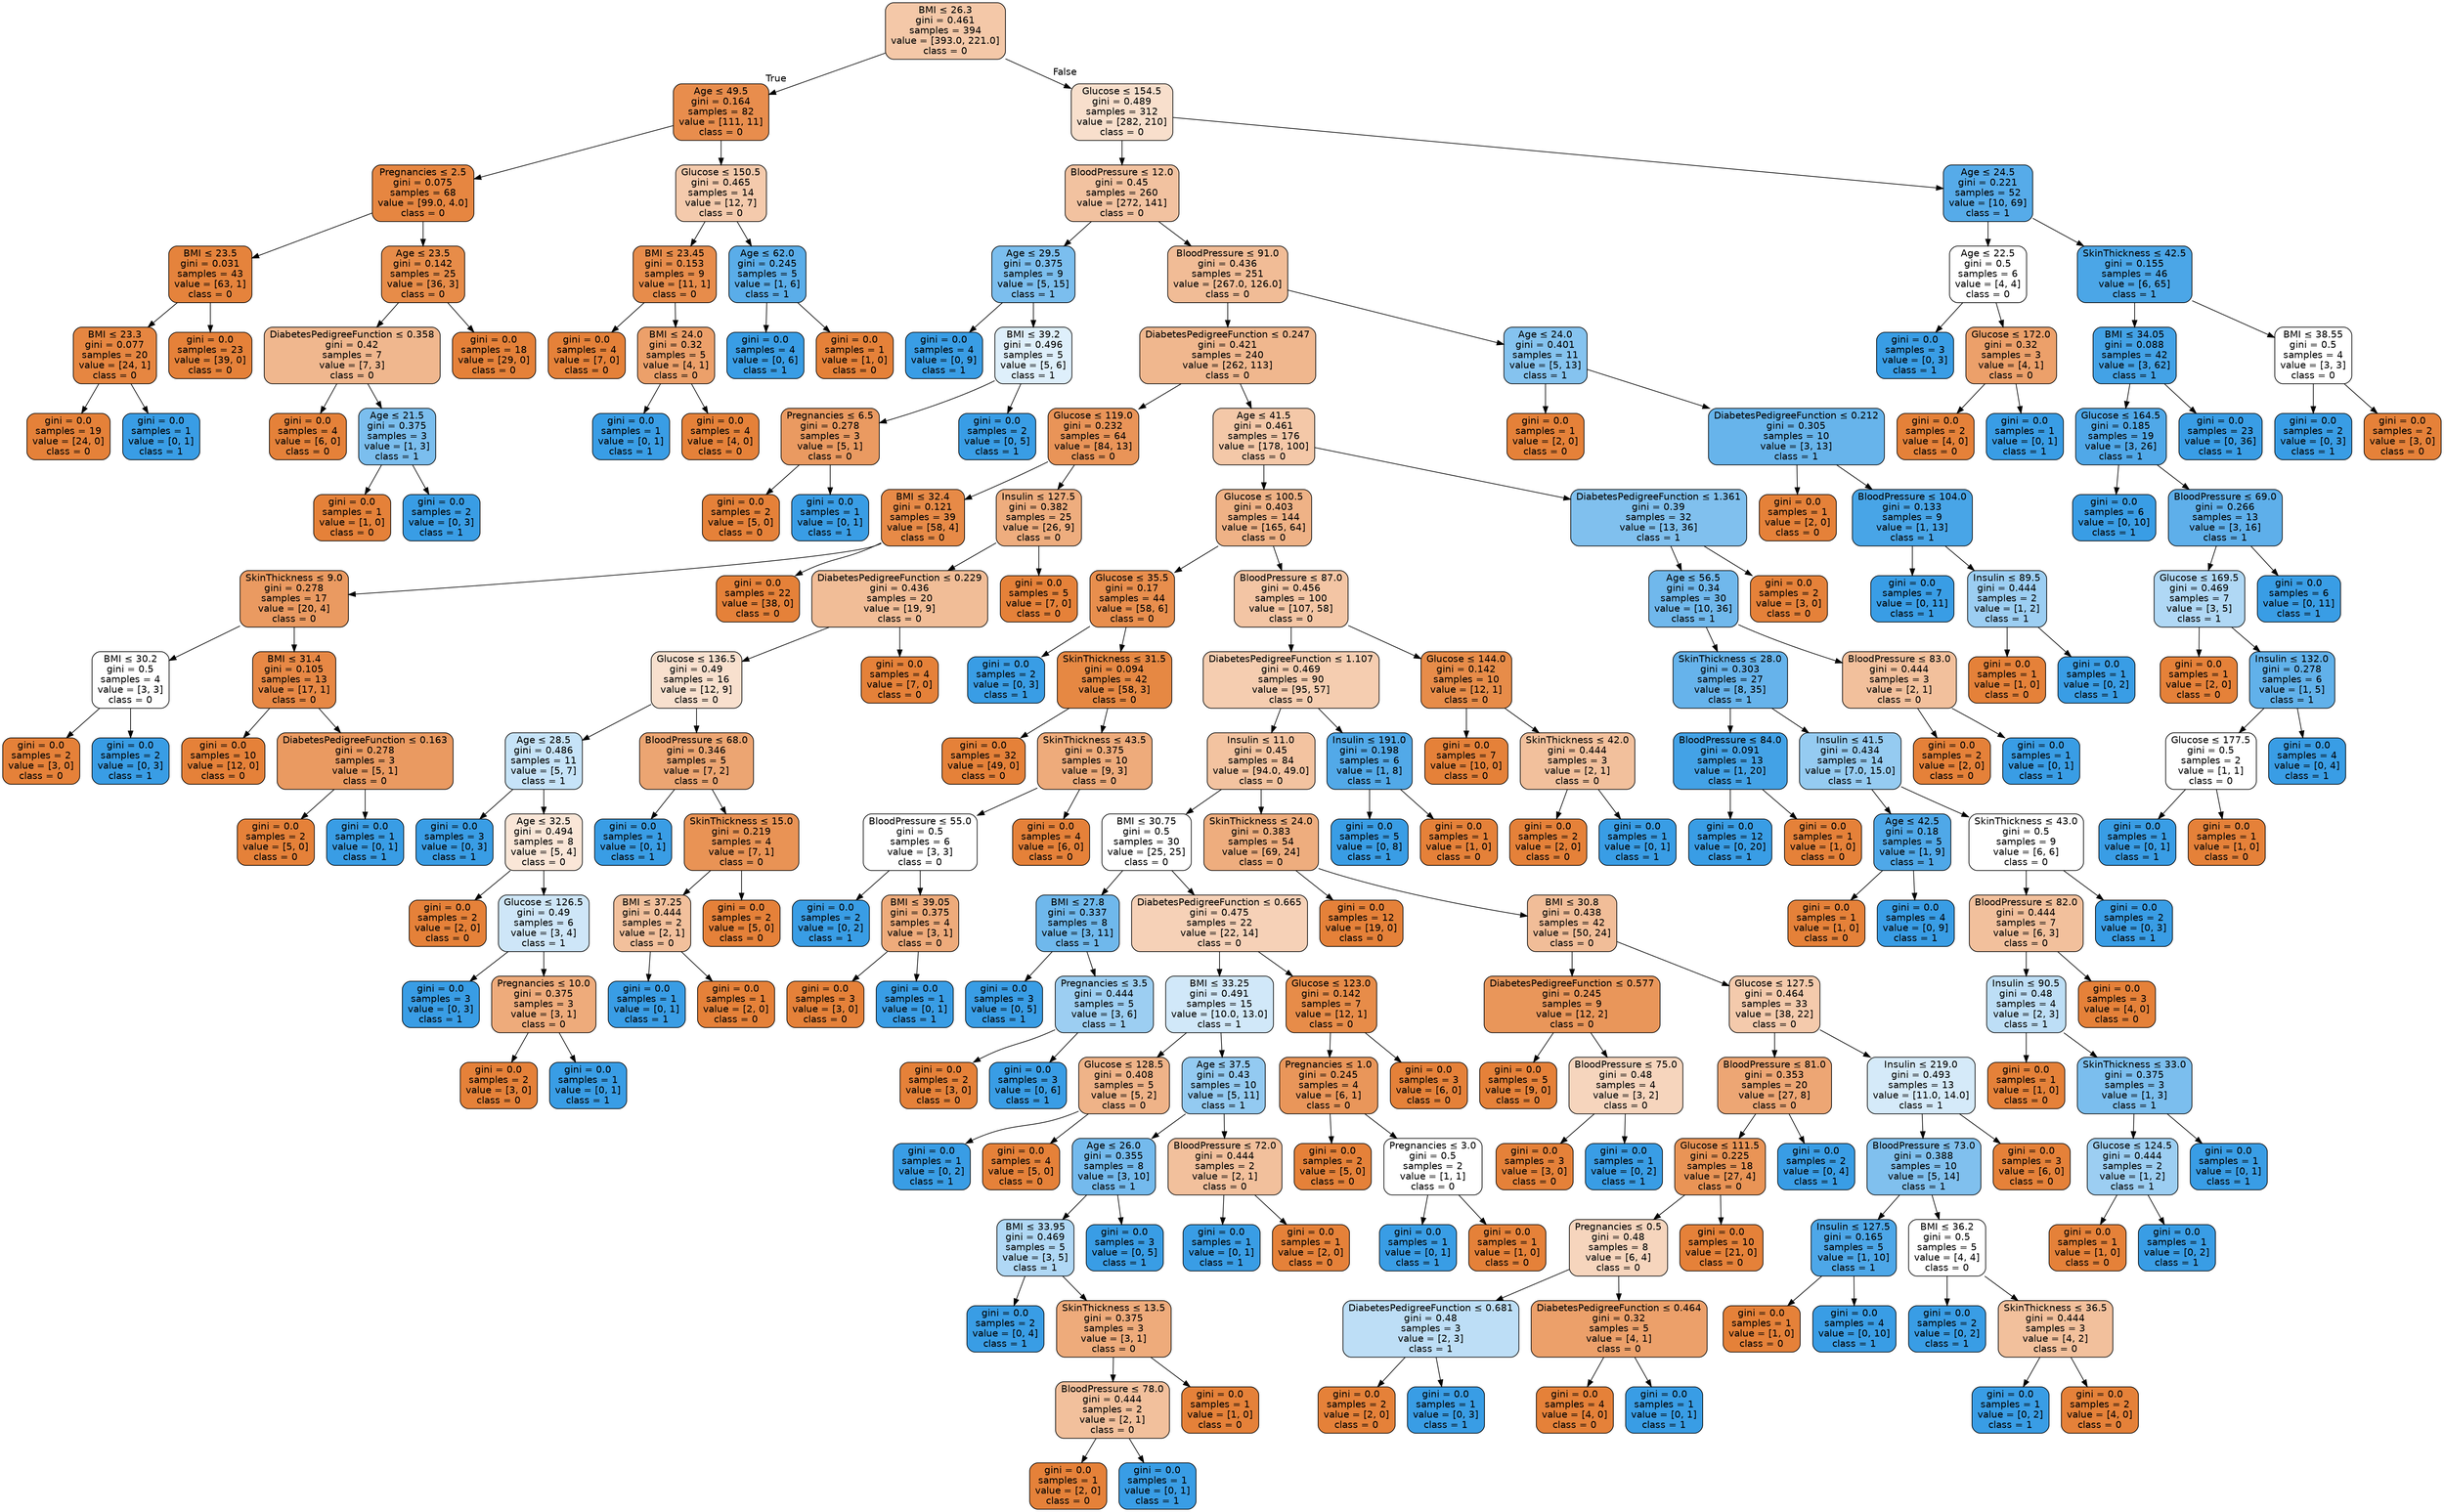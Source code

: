digraph Tree {
node [shape=box, style="filled, rounded", color="black", fontname="helvetica"] ;
edge [fontname="helvetica"] ;
0 [label=<BMI &le; 26.3<br/>gini = 0.461<br/>samples = 394<br/>value = [393.0, 221.0]<br/>class = 0>, fillcolor="#f4c8a8"] ;
1 [label=<Age &le; 49.5<br/>gini = 0.164<br/>samples = 82<br/>value = [111, 11]<br/>class = 0>, fillcolor="#e88d4d"] ;
0 -> 1 [labeldistance=2.5, labelangle=45, headlabel="True"] ;
2 [label=<Pregnancies &le; 2.5<br/>gini = 0.075<br/>samples = 68<br/>value = [99.0, 4.0]<br/>class = 0>, fillcolor="#e68641"] ;
1 -> 2 ;
3 [label=<BMI &le; 23.5<br/>gini = 0.031<br/>samples = 43<br/>value = [63, 1]<br/>class = 0>, fillcolor="#e5833c"] ;
2 -> 3 ;
4 [label=<BMI &le; 23.3<br/>gini = 0.077<br/>samples = 20<br/>value = [24, 1]<br/>class = 0>, fillcolor="#e68641"] ;
3 -> 4 ;
5 [label=<gini = 0.0<br/>samples = 19<br/>value = [24, 0]<br/>class = 0>, fillcolor="#e58139"] ;
4 -> 5 ;
6 [label=<gini = 0.0<br/>samples = 1<br/>value = [0, 1]<br/>class = 1>, fillcolor="#399de5"] ;
4 -> 6 ;
7 [label=<gini = 0.0<br/>samples = 23<br/>value = [39, 0]<br/>class = 0>, fillcolor="#e58139"] ;
3 -> 7 ;
8 [label=<Age &le; 23.5<br/>gini = 0.142<br/>samples = 25<br/>value = [36, 3]<br/>class = 0>, fillcolor="#e78c49"] ;
2 -> 8 ;
9 [label=<DiabetesPedigreeFunction &le; 0.358<br/>gini = 0.42<br/>samples = 7<br/>value = [7, 3]<br/>class = 0>, fillcolor="#f0b78e"] ;
8 -> 9 ;
10 [label=<gini = 0.0<br/>samples = 4<br/>value = [6, 0]<br/>class = 0>, fillcolor="#e58139"] ;
9 -> 10 ;
11 [label=<Age &le; 21.5<br/>gini = 0.375<br/>samples = 3<br/>value = [1, 3]<br/>class = 1>, fillcolor="#7bbeee"] ;
9 -> 11 ;
12 [label=<gini = 0.0<br/>samples = 1<br/>value = [1, 0]<br/>class = 0>, fillcolor="#e58139"] ;
11 -> 12 ;
13 [label=<gini = 0.0<br/>samples = 2<br/>value = [0, 3]<br/>class = 1>, fillcolor="#399de5"] ;
11 -> 13 ;
14 [label=<gini = 0.0<br/>samples = 18<br/>value = [29, 0]<br/>class = 0>, fillcolor="#e58139"] ;
8 -> 14 ;
15 [label=<Glucose &le; 150.5<br/>gini = 0.465<br/>samples = 14<br/>value = [12, 7]<br/>class = 0>, fillcolor="#f4caac"] ;
1 -> 15 ;
16 [label=<BMI &le; 23.45<br/>gini = 0.153<br/>samples = 9<br/>value = [11, 1]<br/>class = 0>, fillcolor="#e78c4b"] ;
15 -> 16 ;
17 [label=<gini = 0.0<br/>samples = 4<br/>value = [7, 0]<br/>class = 0>, fillcolor="#e58139"] ;
16 -> 17 ;
18 [label=<BMI &le; 24.0<br/>gini = 0.32<br/>samples = 5<br/>value = [4, 1]<br/>class = 0>, fillcolor="#eca06a"] ;
16 -> 18 ;
19 [label=<gini = 0.0<br/>samples = 1<br/>value = [0, 1]<br/>class = 1>, fillcolor="#399de5"] ;
18 -> 19 ;
20 [label=<gini = 0.0<br/>samples = 4<br/>value = [4, 0]<br/>class = 0>, fillcolor="#e58139"] ;
18 -> 20 ;
21 [label=<Age &le; 62.0<br/>gini = 0.245<br/>samples = 5<br/>value = [1, 6]<br/>class = 1>, fillcolor="#5aade9"] ;
15 -> 21 ;
22 [label=<gini = 0.0<br/>samples = 4<br/>value = [0, 6]<br/>class = 1>, fillcolor="#399de5"] ;
21 -> 22 ;
23 [label=<gini = 0.0<br/>samples = 1<br/>value = [1, 0]<br/>class = 0>, fillcolor="#e58139"] ;
21 -> 23 ;
24 [label=<Glucose &le; 154.5<br/>gini = 0.489<br/>samples = 312<br/>value = [282, 210]<br/>class = 0>, fillcolor="#f8dfcc"] ;
0 -> 24 [labeldistance=2.5, labelangle=-45, headlabel="False"] ;
25 [label=<BloodPressure &le; 12.0<br/>gini = 0.45<br/>samples = 260<br/>value = [272, 141]<br/>class = 0>, fillcolor="#f2c2a0"] ;
24 -> 25 ;
26 [label=<Age &le; 29.5<br/>gini = 0.375<br/>samples = 9<br/>value = [5, 15]<br/>class = 1>, fillcolor="#7bbeee"] ;
25 -> 26 ;
27 [label=<gini = 0.0<br/>samples = 4<br/>value = [0, 9]<br/>class = 1>, fillcolor="#399de5"] ;
26 -> 27 ;
28 [label=<BMI &le; 39.2<br/>gini = 0.496<br/>samples = 5<br/>value = [5, 6]<br/>class = 1>, fillcolor="#deeffb"] ;
26 -> 28 ;
29 [label=<Pregnancies &le; 6.5<br/>gini = 0.278<br/>samples = 3<br/>value = [5, 1]<br/>class = 0>, fillcolor="#ea9a61"] ;
28 -> 29 ;
30 [label=<gini = 0.0<br/>samples = 2<br/>value = [5, 0]<br/>class = 0>, fillcolor="#e58139"] ;
29 -> 30 ;
31 [label=<gini = 0.0<br/>samples = 1<br/>value = [0, 1]<br/>class = 1>, fillcolor="#399de5"] ;
29 -> 31 ;
32 [label=<gini = 0.0<br/>samples = 2<br/>value = [0, 5]<br/>class = 1>, fillcolor="#399de5"] ;
28 -> 32 ;
33 [label=<BloodPressure &le; 91.0<br/>gini = 0.436<br/>samples = 251<br/>value = [267.0, 126.0]<br/>class = 0>, fillcolor="#f1bc96"] ;
25 -> 33 ;
34 [label=<DiabetesPedigreeFunction &le; 0.247<br/>gini = 0.421<br/>samples = 240<br/>value = [262, 113]<br/>class = 0>, fillcolor="#f0b78e"] ;
33 -> 34 ;
35 [label=<Glucose &le; 119.0<br/>gini = 0.232<br/>samples = 64<br/>value = [84, 13]<br/>class = 0>, fillcolor="#e99458"] ;
34 -> 35 ;
36 [label=<BMI &le; 32.4<br/>gini = 0.121<br/>samples = 39<br/>value = [58, 4]<br/>class = 0>, fillcolor="#e78a47"] ;
35 -> 36 ;
37 [label=<SkinThickness &le; 9.0<br/>gini = 0.278<br/>samples = 17<br/>value = [20, 4]<br/>class = 0>, fillcolor="#ea9a61"] ;
36 -> 37 ;
38 [label=<BMI &le; 30.2<br/>gini = 0.5<br/>samples = 4<br/>value = [3, 3]<br/>class = 0>, fillcolor="#ffffff"] ;
37 -> 38 ;
39 [label=<gini = 0.0<br/>samples = 2<br/>value = [3, 0]<br/>class = 0>, fillcolor="#e58139"] ;
38 -> 39 ;
40 [label=<gini = 0.0<br/>samples = 2<br/>value = [0, 3]<br/>class = 1>, fillcolor="#399de5"] ;
38 -> 40 ;
41 [label=<BMI &le; 31.4<br/>gini = 0.105<br/>samples = 13<br/>value = [17, 1]<br/>class = 0>, fillcolor="#e78845"] ;
37 -> 41 ;
42 [label=<gini = 0.0<br/>samples = 10<br/>value = [12, 0]<br/>class = 0>, fillcolor="#e58139"] ;
41 -> 42 ;
43 [label=<DiabetesPedigreeFunction &le; 0.163<br/>gini = 0.278<br/>samples = 3<br/>value = [5, 1]<br/>class = 0>, fillcolor="#ea9a61"] ;
41 -> 43 ;
44 [label=<gini = 0.0<br/>samples = 2<br/>value = [5, 0]<br/>class = 0>, fillcolor="#e58139"] ;
43 -> 44 ;
45 [label=<gini = 0.0<br/>samples = 1<br/>value = [0, 1]<br/>class = 1>, fillcolor="#399de5"] ;
43 -> 45 ;
46 [label=<gini = 0.0<br/>samples = 22<br/>value = [38, 0]<br/>class = 0>, fillcolor="#e58139"] ;
36 -> 46 ;
47 [label=<Insulin &le; 127.5<br/>gini = 0.382<br/>samples = 25<br/>value = [26, 9]<br/>class = 0>, fillcolor="#eead7e"] ;
35 -> 47 ;
48 [label=<DiabetesPedigreeFunction &le; 0.229<br/>gini = 0.436<br/>samples = 20<br/>value = [19, 9]<br/>class = 0>, fillcolor="#f1bd97"] ;
47 -> 48 ;
49 [label=<Glucose &le; 136.5<br/>gini = 0.49<br/>samples = 16<br/>value = [12, 9]<br/>class = 0>, fillcolor="#f8e0ce"] ;
48 -> 49 ;
50 [label=<Age &le; 28.5<br/>gini = 0.486<br/>samples = 11<br/>value = [5, 7]<br/>class = 1>, fillcolor="#c6e3f8"] ;
49 -> 50 ;
51 [label=<gini = 0.0<br/>samples = 3<br/>value = [0, 3]<br/>class = 1>, fillcolor="#399de5"] ;
50 -> 51 ;
52 [label=<Age &le; 32.5<br/>gini = 0.494<br/>samples = 8<br/>value = [5, 4]<br/>class = 0>, fillcolor="#fae6d7"] ;
50 -> 52 ;
53 [label=<gini = 0.0<br/>samples = 2<br/>value = [2, 0]<br/>class = 0>, fillcolor="#e58139"] ;
52 -> 53 ;
54 [label=<Glucose &le; 126.5<br/>gini = 0.49<br/>samples = 6<br/>value = [3, 4]<br/>class = 1>, fillcolor="#cee6f8"] ;
52 -> 54 ;
55 [label=<gini = 0.0<br/>samples = 3<br/>value = [0, 3]<br/>class = 1>, fillcolor="#399de5"] ;
54 -> 55 ;
56 [label=<Pregnancies &le; 10.0<br/>gini = 0.375<br/>samples = 3<br/>value = [3, 1]<br/>class = 0>, fillcolor="#eeab7b"] ;
54 -> 56 ;
57 [label=<gini = 0.0<br/>samples = 2<br/>value = [3, 0]<br/>class = 0>, fillcolor="#e58139"] ;
56 -> 57 ;
58 [label=<gini = 0.0<br/>samples = 1<br/>value = [0, 1]<br/>class = 1>, fillcolor="#399de5"] ;
56 -> 58 ;
59 [label=<BloodPressure &le; 68.0<br/>gini = 0.346<br/>samples = 5<br/>value = [7, 2]<br/>class = 0>, fillcolor="#eca572"] ;
49 -> 59 ;
60 [label=<gini = 0.0<br/>samples = 1<br/>value = [0, 1]<br/>class = 1>, fillcolor="#399de5"] ;
59 -> 60 ;
61 [label=<SkinThickness &le; 15.0<br/>gini = 0.219<br/>samples = 4<br/>value = [7, 1]<br/>class = 0>, fillcolor="#e99355"] ;
59 -> 61 ;
62 [label=<BMI &le; 37.25<br/>gini = 0.444<br/>samples = 2<br/>value = [2, 1]<br/>class = 0>, fillcolor="#f2c09c"] ;
61 -> 62 ;
63 [label=<gini = 0.0<br/>samples = 1<br/>value = [0, 1]<br/>class = 1>, fillcolor="#399de5"] ;
62 -> 63 ;
64 [label=<gini = 0.0<br/>samples = 1<br/>value = [2, 0]<br/>class = 0>, fillcolor="#e58139"] ;
62 -> 64 ;
65 [label=<gini = 0.0<br/>samples = 2<br/>value = [5, 0]<br/>class = 0>, fillcolor="#e58139"] ;
61 -> 65 ;
66 [label=<gini = 0.0<br/>samples = 4<br/>value = [7, 0]<br/>class = 0>, fillcolor="#e58139"] ;
48 -> 66 ;
67 [label=<gini = 0.0<br/>samples = 5<br/>value = [7, 0]<br/>class = 0>, fillcolor="#e58139"] ;
47 -> 67 ;
68 [label=<Age &le; 41.5<br/>gini = 0.461<br/>samples = 176<br/>value = [178, 100]<br/>class = 0>, fillcolor="#f4c8a8"] ;
34 -> 68 ;
69 [label=<Glucose &le; 100.5<br/>gini = 0.403<br/>samples = 144<br/>value = [165, 64]<br/>class = 0>, fillcolor="#efb286"] ;
68 -> 69 ;
70 [label=<Glucose &le; 35.5<br/>gini = 0.17<br/>samples = 44<br/>value = [58, 6]<br/>class = 0>, fillcolor="#e88e4d"] ;
69 -> 70 ;
71 [label=<gini = 0.0<br/>samples = 2<br/>value = [0, 3]<br/>class = 1>, fillcolor="#399de5"] ;
70 -> 71 ;
72 [label=<SkinThickness &le; 31.5<br/>gini = 0.094<br/>samples = 42<br/>value = [58, 3]<br/>class = 0>, fillcolor="#e68843"] ;
70 -> 72 ;
73 [label=<gini = 0.0<br/>samples = 32<br/>value = [49, 0]<br/>class = 0>, fillcolor="#e58139"] ;
72 -> 73 ;
74 [label=<SkinThickness &le; 43.5<br/>gini = 0.375<br/>samples = 10<br/>value = [9, 3]<br/>class = 0>, fillcolor="#eeab7b"] ;
72 -> 74 ;
75 [label=<BloodPressure &le; 55.0<br/>gini = 0.5<br/>samples = 6<br/>value = [3, 3]<br/>class = 0>, fillcolor="#ffffff"] ;
74 -> 75 ;
76 [label=<gini = 0.0<br/>samples = 2<br/>value = [0, 2]<br/>class = 1>, fillcolor="#399de5"] ;
75 -> 76 ;
77 [label=<BMI &le; 39.05<br/>gini = 0.375<br/>samples = 4<br/>value = [3, 1]<br/>class = 0>, fillcolor="#eeab7b"] ;
75 -> 77 ;
78 [label=<gini = 0.0<br/>samples = 3<br/>value = [3, 0]<br/>class = 0>, fillcolor="#e58139"] ;
77 -> 78 ;
79 [label=<gini = 0.0<br/>samples = 1<br/>value = [0, 1]<br/>class = 1>, fillcolor="#399de5"] ;
77 -> 79 ;
80 [label=<gini = 0.0<br/>samples = 4<br/>value = [6, 0]<br/>class = 0>, fillcolor="#e58139"] ;
74 -> 80 ;
81 [label=<BloodPressure &le; 87.0<br/>gini = 0.456<br/>samples = 100<br/>value = [107, 58]<br/>class = 0>, fillcolor="#f3c5a4"] ;
69 -> 81 ;
82 [label=<DiabetesPedigreeFunction &le; 1.107<br/>gini = 0.469<br/>samples = 90<br/>value = [95, 57]<br/>class = 0>, fillcolor="#f5cdb0"] ;
81 -> 82 ;
83 [label=<Insulin &le; 11.0<br/>gini = 0.45<br/>samples = 84<br/>value = [94.0, 49.0]<br/>class = 0>, fillcolor="#f3c3a0"] ;
82 -> 83 ;
84 [label=<BMI &le; 30.75<br/>gini = 0.5<br/>samples = 30<br/>value = [25, 25]<br/>class = 0>, fillcolor="#ffffff"] ;
83 -> 84 ;
85 [label=<BMI &le; 27.8<br/>gini = 0.337<br/>samples = 8<br/>value = [3, 11]<br/>class = 1>, fillcolor="#6fb8ec"] ;
84 -> 85 ;
86 [label=<gini = 0.0<br/>samples = 3<br/>value = [0, 5]<br/>class = 1>, fillcolor="#399de5"] ;
85 -> 86 ;
87 [label=<Pregnancies &le; 3.5<br/>gini = 0.444<br/>samples = 5<br/>value = [3, 6]<br/>class = 1>, fillcolor="#9ccef2"] ;
85 -> 87 ;
88 [label=<gini = 0.0<br/>samples = 2<br/>value = [3, 0]<br/>class = 0>, fillcolor="#e58139"] ;
87 -> 88 ;
89 [label=<gini = 0.0<br/>samples = 3<br/>value = [0, 6]<br/>class = 1>, fillcolor="#399de5"] ;
87 -> 89 ;
90 [label=<DiabetesPedigreeFunction &le; 0.665<br/>gini = 0.475<br/>samples = 22<br/>value = [22, 14]<br/>class = 0>, fillcolor="#f6d1b7"] ;
84 -> 90 ;
91 [label=<BMI &le; 33.25<br/>gini = 0.491<br/>samples = 15<br/>value = [10.0, 13.0]<br/>class = 1>, fillcolor="#d1e8f9"] ;
90 -> 91 ;
92 [label=<Glucose &le; 128.5<br/>gini = 0.408<br/>samples = 5<br/>value = [5, 2]<br/>class = 0>, fillcolor="#efb388"] ;
91 -> 92 ;
93 [label=<gini = 0.0<br/>samples = 1<br/>value = [0, 2]<br/>class = 1>, fillcolor="#399de5"] ;
92 -> 93 ;
94 [label=<gini = 0.0<br/>samples = 4<br/>value = [5, 0]<br/>class = 0>, fillcolor="#e58139"] ;
92 -> 94 ;
95 [label=<Age &le; 37.5<br/>gini = 0.43<br/>samples = 10<br/>value = [5, 11]<br/>class = 1>, fillcolor="#93caf1"] ;
91 -> 95 ;
96 [label=<Age &le; 26.0<br/>gini = 0.355<br/>samples = 8<br/>value = [3, 10]<br/>class = 1>, fillcolor="#74baed"] ;
95 -> 96 ;
97 [label=<BMI &le; 33.95<br/>gini = 0.469<br/>samples = 5<br/>value = [3, 5]<br/>class = 1>, fillcolor="#b0d8f5"] ;
96 -> 97 ;
98 [label=<gini = 0.0<br/>samples = 2<br/>value = [0, 4]<br/>class = 1>, fillcolor="#399de5"] ;
97 -> 98 ;
99 [label=<SkinThickness &le; 13.5<br/>gini = 0.375<br/>samples = 3<br/>value = [3, 1]<br/>class = 0>, fillcolor="#eeab7b"] ;
97 -> 99 ;
100 [label=<BloodPressure &le; 78.0<br/>gini = 0.444<br/>samples = 2<br/>value = [2, 1]<br/>class = 0>, fillcolor="#f2c09c"] ;
99 -> 100 ;
101 [label=<gini = 0.0<br/>samples = 1<br/>value = [2, 0]<br/>class = 0>, fillcolor="#e58139"] ;
100 -> 101 ;
102 [label=<gini = 0.0<br/>samples = 1<br/>value = [0, 1]<br/>class = 1>, fillcolor="#399de5"] ;
100 -> 102 ;
103 [label=<gini = 0.0<br/>samples = 1<br/>value = [1, 0]<br/>class = 0>, fillcolor="#e58139"] ;
99 -> 103 ;
104 [label=<gini = 0.0<br/>samples = 3<br/>value = [0, 5]<br/>class = 1>, fillcolor="#399de5"] ;
96 -> 104 ;
105 [label=<BloodPressure &le; 72.0<br/>gini = 0.444<br/>samples = 2<br/>value = [2, 1]<br/>class = 0>, fillcolor="#f2c09c"] ;
95 -> 105 ;
106 [label=<gini = 0.0<br/>samples = 1<br/>value = [0, 1]<br/>class = 1>, fillcolor="#399de5"] ;
105 -> 106 ;
107 [label=<gini = 0.0<br/>samples = 1<br/>value = [2, 0]<br/>class = 0>, fillcolor="#e58139"] ;
105 -> 107 ;
108 [label=<Glucose &le; 123.0<br/>gini = 0.142<br/>samples = 7<br/>value = [12, 1]<br/>class = 0>, fillcolor="#e78c49"] ;
90 -> 108 ;
109 [label=<Pregnancies &le; 1.0<br/>gini = 0.245<br/>samples = 4<br/>value = [6, 1]<br/>class = 0>, fillcolor="#e9965a"] ;
108 -> 109 ;
110 [label=<gini = 0.0<br/>samples = 2<br/>value = [5, 0]<br/>class = 0>, fillcolor="#e58139"] ;
109 -> 110 ;
111 [label=<Pregnancies &le; 3.0<br/>gini = 0.5<br/>samples = 2<br/>value = [1, 1]<br/>class = 0>, fillcolor="#ffffff"] ;
109 -> 111 ;
112 [label=<gini = 0.0<br/>samples = 1<br/>value = [0, 1]<br/>class = 1>, fillcolor="#399de5"] ;
111 -> 112 ;
113 [label=<gini = 0.0<br/>samples = 1<br/>value = [1, 0]<br/>class = 0>, fillcolor="#e58139"] ;
111 -> 113 ;
114 [label=<gini = 0.0<br/>samples = 3<br/>value = [6, 0]<br/>class = 0>, fillcolor="#e58139"] ;
108 -> 114 ;
115 [label=<SkinThickness &le; 24.0<br/>gini = 0.383<br/>samples = 54<br/>value = [69, 24]<br/>class = 0>, fillcolor="#eead7e"] ;
83 -> 115 ;
116 [label=<gini = 0.0<br/>samples = 12<br/>value = [19, 0]<br/>class = 0>, fillcolor="#e58139"] ;
115 -> 116 ;
117 [label=<BMI &le; 30.8<br/>gini = 0.438<br/>samples = 42<br/>value = [50, 24]<br/>class = 0>, fillcolor="#f1bd98"] ;
115 -> 117 ;
118 [label=<DiabetesPedigreeFunction &le; 0.577<br/>gini = 0.245<br/>samples = 9<br/>value = [12, 2]<br/>class = 0>, fillcolor="#e9965a"] ;
117 -> 118 ;
119 [label=<gini = 0.0<br/>samples = 5<br/>value = [9, 0]<br/>class = 0>, fillcolor="#e58139"] ;
118 -> 119 ;
120 [label=<BloodPressure &le; 75.0<br/>gini = 0.48<br/>samples = 4<br/>value = [3, 2]<br/>class = 0>, fillcolor="#f6d5bd"] ;
118 -> 120 ;
121 [label=<gini = 0.0<br/>samples = 3<br/>value = [3, 0]<br/>class = 0>, fillcolor="#e58139"] ;
120 -> 121 ;
122 [label=<gini = 0.0<br/>samples = 1<br/>value = [0, 2]<br/>class = 1>, fillcolor="#399de5"] ;
120 -> 122 ;
123 [label=<Glucose &le; 127.5<br/>gini = 0.464<br/>samples = 33<br/>value = [38, 22]<br/>class = 0>, fillcolor="#f4caac"] ;
117 -> 123 ;
124 [label=<BloodPressure &le; 81.0<br/>gini = 0.353<br/>samples = 20<br/>value = [27, 8]<br/>class = 0>, fillcolor="#eda674"] ;
123 -> 124 ;
125 [label=<Glucose &le; 111.5<br/>gini = 0.225<br/>samples = 18<br/>value = [27, 4]<br/>class = 0>, fillcolor="#e99456"] ;
124 -> 125 ;
126 [label=<Pregnancies &le; 0.5<br/>gini = 0.48<br/>samples = 8<br/>value = [6, 4]<br/>class = 0>, fillcolor="#f6d5bd"] ;
125 -> 126 ;
127 [label=<DiabetesPedigreeFunction &le; 0.681<br/>gini = 0.48<br/>samples = 3<br/>value = [2, 3]<br/>class = 1>, fillcolor="#bddef6"] ;
126 -> 127 ;
128 [label=<gini = 0.0<br/>samples = 2<br/>value = [2, 0]<br/>class = 0>, fillcolor="#e58139"] ;
127 -> 128 ;
129 [label=<gini = 0.0<br/>samples = 1<br/>value = [0, 3]<br/>class = 1>, fillcolor="#399de5"] ;
127 -> 129 ;
130 [label=<DiabetesPedigreeFunction &le; 0.464<br/>gini = 0.32<br/>samples = 5<br/>value = [4, 1]<br/>class = 0>, fillcolor="#eca06a"] ;
126 -> 130 ;
131 [label=<gini = 0.0<br/>samples = 4<br/>value = [4, 0]<br/>class = 0>, fillcolor="#e58139"] ;
130 -> 131 ;
132 [label=<gini = 0.0<br/>samples = 1<br/>value = [0, 1]<br/>class = 1>, fillcolor="#399de5"] ;
130 -> 132 ;
133 [label=<gini = 0.0<br/>samples = 10<br/>value = [21, 0]<br/>class = 0>, fillcolor="#e58139"] ;
125 -> 133 ;
134 [label=<gini = 0.0<br/>samples = 2<br/>value = [0, 4]<br/>class = 1>, fillcolor="#399de5"] ;
124 -> 134 ;
135 [label=<Insulin &le; 219.0<br/>gini = 0.493<br/>samples = 13<br/>value = [11.0, 14.0]<br/>class = 1>, fillcolor="#d5eaf9"] ;
123 -> 135 ;
136 [label=<BloodPressure &le; 73.0<br/>gini = 0.388<br/>samples = 10<br/>value = [5, 14]<br/>class = 1>, fillcolor="#80c0ee"] ;
135 -> 136 ;
137 [label=<Insulin &le; 127.5<br/>gini = 0.165<br/>samples = 5<br/>value = [1, 10]<br/>class = 1>, fillcolor="#4da7e8"] ;
136 -> 137 ;
138 [label=<gini = 0.0<br/>samples = 1<br/>value = [1, 0]<br/>class = 0>, fillcolor="#e58139"] ;
137 -> 138 ;
139 [label=<gini = 0.0<br/>samples = 4<br/>value = [0, 10]<br/>class = 1>, fillcolor="#399de5"] ;
137 -> 139 ;
140 [label=<BMI &le; 36.2<br/>gini = 0.5<br/>samples = 5<br/>value = [4, 4]<br/>class = 0>, fillcolor="#ffffff"] ;
136 -> 140 ;
141 [label=<gini = 0.0<br/>samples = 2<br/>value = [0, 2]<br/>class = 1>, fillcolor="#399de5"] ;
140 -> 141 ;
142 [label=<SkinThickness &le; 36.5<br/>gini = 0.444<br/>samples = 3<br/>value = [4, 2]<br/>class = 0>, fillcolor="#f2c09c"] ;
140 -> 142 ;
143 [label=<gini = 0.0<br/>samples = 1<br/>value = [0, 2]<br/>class = 1>, fillcolor="#399de5"] ;
142 -> 143 ;
144 [label=<gini = 0.0<br/>samples = 2<br/>value = [4, 0]<br/>class = 0>, fillcolor="#e58139"] ;
142 -> 144 ;
145 [label=<gini = 0.0<br/>samples = 3<br/>value = [6, 0]<br/>class = 0>, fillcolor="#e58139"] ;
135 -> 145 ;
146 [label=<Insulin &le; 191.0<br/>gini = 0.198<br/>samples = 6<br/>value = [1, 8]<br/>class = 1>, fillcolor="#52a9e8"] ;
82 -> 146 ;
147 [label=<gini = 0.0<br/>samples = 5<br/>value = [0, 8]<br/>class = 1>, fillcolor="#399de5"] ;
146 -> 147 ;
148 [label=<gini = 0.0<br/>samples = 1<br/>value = [1, 0]<br/>class = 0>, fillcolor="#e58139"] ;
146 -> 148 ;
149 [label=<Glucose &le; 144.0<br/>gini = 0.142<br/>samples = 10<br/>value = [12, 1]<br/>class = 0>, fillcolor="#e78c49"] ;
81 -> 149 ;
150 [label=<gini = 0.0<br/>samples = 7<br/>value = [10, 0]<br/>class = 0>, fillcolor="#e58139"] ;
149 -> 150 ;
151 [label=<SkinThickness &le; 42.0<br/>gini = 0.444<br/>samples = 3<br/>value = [2, 1]<br/>class = 0>, fillcolor="#f2c09c"] ;
149 -> 151 ;
152 [label=<gini = 0.0<br/>samples = 2<br/>value = [2, 0]<br/>class = 0>, fillcolor="#e58139"] ;
151 -> 152 ;
153 [label=<gini = 0.0<br/>samples = 1<br/>value = [0, 1]<br/>class = 1>, fillcolor="#399de5"] ;
151 -> 153 ;
154 [label=<DiabetesPedigreeFunction &le; 1.361<br/>gini = 0.39<br/>samples = 32<br/>value = [13, 36]<br/>class = 1>, fillcolor="#80c0ee"] ;
68 -> 154 ;
155 [label=<Age &le; 56.5<br/>gini = 0.34<br/>samples = 30<br/>value = [10, 36]<br/>class = 1>, fillcolor="#70b8ec"] ;
154 -> 155 ;
156 [label=<SkinThickness &le; 28.0<br/>gini = 0.303<br/>samples = 27<br/>value = [8, 35]<br/>class = 1>, fillcolor="#66b3eb"] ;
155 -> 156 ;
157 [label=<BloodPressure &le; 84.0<br/>gini = 0.091<br/>samples = 13<br/>value = [1, 20]<br/>class = 1>, fillcolor="#43a2e6"] ;
156 -> 157 ;
158 [label=<gini = 0.0<br/>samples = 12<br/>value = [0, 20]<br/>class = 1>, fillcolor="#399de5"] ;
157 -> 158 ;
159 [label=<gini = 0.0<br/>samples = 1<br/>value = [1, 0]<br/>class = 0>, fillcolor="#e58139"] ;
157 -> 159 ;
160 [label=<Insulin &le; 41.5<br/>gini = 0.434<br/>samples = 14<br/>value = [7.0, 15.0]<br/>class = 1>, fillcolor="#95cbf1"] ;
156 -> 160 ;
161 [label=<Age &le; 42.5<br/>gini = 0.18<br/>samples = 5<br/>value = [1, 9]<br/>class = 1>, fillcolor="#4fa8e8"] ;
160 -> 161 ;
162 [label=<gini = 0.0<br/>samples = 1<br/>value = [1, 0]<br/>class = 0>, fillcolor="#e58139"] ;
161 -> 162 ;
163 [label=<gini = 0.0<br/>samples = 4<br/>value = [0, 9]<br/>class = 1>, fillcolor="#399de5"] ;
161 -> 163 ;
164 [label=<SkinThickness &le; 43.0<br/>gini = 0.5<br/>samples = 9<br/>value = [6, 6]<br/>class = 0>, fillcolor="#ffffff"] ;
160 -> 164 ;
165 [label=<BloodPressure &le; 82.0<br/>gini = 0.444<br/>samples = 7<br/>value = [6, 3]<br/>class = 0>, fillcolor="#f2c09c"] ;
164 -> 165 ;
166 [label=<Insulin &le; 90.5<br/>gini = 0.48<br/>samples = 4<br/>value = [2, 3]<br/>class = 1>, fillcolor="#bddef6"] ;
165 -> 166 ;
167 [label=<gini = 0.0<br/>samples = 1<br/>value = [1, 0]<br/>class = 0>, fillcolor="#e58139"] ;
166 -> 167 ;
168 [label=<SkinThickness &le; 33.0<br/>gini = 0.375<br/>samples = 3<br/>value = [1, 3]<br/>class = 1>, fillcolor="#7bbeee"] ;
166 -> 168 ;
169 [label=<Glucose &le; 124.5<br/>gini = 0.444<br/>samples = 2<br/>value = [1, 2]<br/>class = 1>, fillcolor="#9ccef2"] ;
168 -> 169 ;
170 [label=<gini = 0.0<br/>samples = 1<br/>value = [1, 0]<br/>class = 0>, fillcolor="#e58139"] ;
169 -> 170 ;
171 [label=<gini = 0.0<br/>samples = 1<br/>value = [0, 2]<br/>class = 1>, fillcolor="#399de5"] ;
169 -> 171 ;
172 [label=<gini = 0.0<br/>samples = 1<br/>value = [0, 1]<br/>class = 1>, fillcolor="#399de5"] ;
168 -> 172 ;
173 [label=<gini = 0.0<br/>samples = 3<br/>value = [4, 0]<br/>class = 0>, fillcolor="#e58139"] ;
165 -> 173 ;
174 [label=<gini = 0.0<br/>samples = 2<br/>value = [0, 3]<br/>class = 1>, fillcolor="#399de5"] ;
164 -> 174 ;
175 [label=<BloodPressure &le; 83.0<br/>gini = 0.444<br/>samples = 3<br/>value = [2, 1]<br/>class = 0>, fillcolor="#f2c09c"] ;
155 -> 175 ;
176 [label=<gini = 0.0<br/>samples = 2<br/>value = [2, 0]<br/>class = 0>, fillcolor="#e58139"] ;
175 -> 176 ;
177 [label=<gini = 0.0<br/>samples = 1<br/>value = [0, 1]<br/>class = 1>, fillcolor="#399de5"] ;
175 -> 177 ;
178 [label=<gini = 0.0<br/>samples = 2<br/>value = [3, 0]<br/>class = 0>, fillcolor="#e58139"] ;
154 -> 178 ;
179 [label=<Age &le; 24.0<br/>gini = 0.401<br/>samples = 11<br/>value = [5, 13]<br/>class = 1>, fillcolor="#85c3ef"] ;
33 -> 179 ;
180 [label=<gini = 0.0<br/>samples = 1<br/>value = [2, 0]<br/>class = 0>, fillcolor="#e58139"] ;
179 -> 180 ;
181 [label=<DiabetesPedigreeFunction &le; 0.212<br/>gini = 0.305<br/>samples = 10<br/>value = [3, 13]<br/>class = 1>, fillcolor="#67b4eb"] ;
179 -> 181 ;
182 [label=<gini = 0.0<br/>samples = 1<br/>value = [2, 0]<br/>class = 0>, fillcolor="#e58139"] ;
181 -> 182 ;
183 [label=<BloodPressure &le; 104.0<br/>gini = 0.133<br/>samples = 9<br/>value = [1, 13]<br/>class = 1>, fillcolor="#48a5e7"] ;
181 -> 183 ;
184 [label=<gini = 0.0<br/>samples = 7<br/>value = [0, 11]<br/>class = 1>, fillcolor="#399de5"] ;
183 -> 184 ;
185 [label=<Insulin &le; 89.5<br/>gini = 0.444<br/>samples = 2<br/>value = [1, 2]<br/>class = 1>, fillcolor="#9ccef2"] ;
183 -> 185 ;
186 [label=<gini = 0.0<br/>samples = 1<br/>value = [1, 0]<br/>class = 0>, fillcolor="#e58139"] ;
185 -> 186 ;
187 [label=<gini = 0.0<br/>samples = 1<br/>value = [0, 2]<br/>class = 1>, fillcolor="#399de5"] ;
185 -> 187 ;
188 [label=<Age &le; 24.5<br/>gini = 0.221<br/>samples = 52<br/>value = [10, 69]<br/>class = 1>, fillcolor="#56abe9"] ;
24 -> 188 ;
189 [label=<Age &le; 22.5<br/>gini = 0.5<br/>samples = 6<br/>value = [4, 4]<br/>class = 0>, fillcolor="#ffffff"] ;
188 -> 189 ;
190 [label=<gini = 0.0<br/>samples = 3<br/>value = [0, 3]<br/>class = 1>, fillcolor="#399de5"] ;
189 -> 190 ;
191 [label=<Glucose &le; 172.0<br/>gini = 0.32<br/>samples = 3<br/>value = [4, 1]<br/>class = 0>, fillcolor="#eca06a"] ;
189 -> 191 ;
192 [label=<gini = 0.0<br/>samples = 2<br/>value = [4, 0]<br/>class = 0>, fillcolor="#e58139"] ;
191 -> 192 ;
193 [label=<gini = 0.0<br/>samples = 1<br/>value = [0, 1]<br/>class = 1>, fillcolor="#399de5"] ;
191 -> 193 ;
194 [label=<SkinThickness &le; 42.5<br/>gini = 0.155<br/>samples = 46<br/>value = [6, 65]<br/>class = 1>, fillcolor="#4ba6e7"] ;
188 -> 194 ;
195 [label=<BMI &le; 34.05<br/>gini = 0.088<br/>samples = 42<br/>value = [3, 62]<br/>class = 1>, fillcolor="#43a2e6"] ;
194 -> 195 ;
196 [label=<Glucose &le; 164.5<br/>gini = 0.185<br/>samples = 19<br/>value = [3, 26]<br/>class = 1>, fillcolor="#50a8e8"] ;
195 -> 196 ;
197 [label=<gini = 0.0<br/>samples = 6<br/>value = [0, 10]<br/>class = 1>, fillcolor="#399de5"] ;
196 -> 197 ;
198 [label=<BloodPressure &le; 69.0<br/>gini = 0.266<br/>samples = 13<br/>value = [3, 16]<br/>class = 1>, fillcolor="#5eafea"] ;
196 -> 198 ;
199 [label=<Glucose &le; 169.5<br/>gini = 0.469<br/>samples = 7<br/>value = [3, 5]<br/>class = 1>, fillcolor="#b0d8f5"] ;
198 -> 199 ;
200 [label=<gini = 0.0<br/>samples = 1<br/>value = [2, 0]<br/>class = 0>, fillcolor="#e58139"] ;
199 -> 200 ;
201 [label=<Insulin &le; 132.0<br/>gini = 0.278<br/>samples = 6<br/>value = [1, 5]<br/>class = 1>, fillcolor="#61b1ea"] ;
199 -> 201 ;
202 [label=<Glucose &le; 177.5<br/>gini = 0.5<br/>samples = 2<br/>value = [1, 1]<br/>class = 0>, fillcolor="#ffffff"] ;
201 -> 202 ;
203 [label=<gini = 0.0<br/>samples = 1<br/>value = [0, 1]<br/>class = 1>, fillcolor="#399de5"] ;
202 -> 203 ;
204 [label=<gini = 0.0<br/>samples = 1<br/>value = [1, 0]<br/>class = 0>, fillcolor="#e58139"] ;
202 -> 204 ;
205 [label=<gini = 0.0<br/>samples = 4<br/>value = [0, 4]<br/>class = 1>, fillcolor="#399de5"] ;
201 -> 205 ;
206 [label=<gini = 0.0<br/>samples = 6<br/>value = [0, 11]<br/>class = 1>, fillcolor="#399de5"] ;
198 -> 206 ;
207 [label=<gini = 0.0<br/>samples = 23<br/>value = [0, 36]<br/>class = 1>, fillcolor="#399de5"] ;
195 -> 207 ;
208 [label=<BMI &le; 38.55<br/>gini = 0.5<br/>samples = 4<br/>value = [3, 3]<br/>class = 0>, fillcolor="#ffffff"] ;
194 -> 208 ;
209 [label=<gini = 0.0<br/>samples = 2<br/>value = [0, 3]<br/>class = 1>, fillcolor="#399de5"] ;
208 -> 209 ;
210 [label=<gini = 0.0<br/>samples = 2<br/>value = [3, 0]<br/>class = 0>, fillcolor="#e58139"] ;
208 -> 210 ;
}